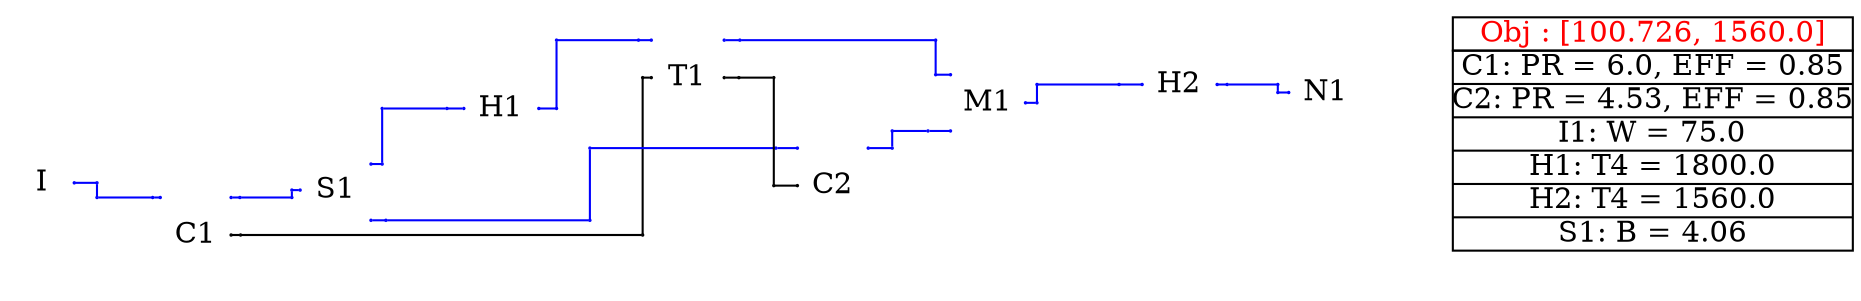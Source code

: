 graph sample33 {
	sizeNode1 [label="" color=white fixedsize=true height=0.01 pos="0,0!" shape=point width=0.01]
	sizeNode2 [label="" color=white fixedsize=true height=0.01 pos="8.958333333333334,1.8875000000000002!" shape=point width=0.01]
	configuration [label="{C1:  PR = 6.0, EFF = 0.85|C2:  PR = 4.53, EFF = 0.85|I1:  W = 75.0|H1:  T4 = 1800.0|H2:  T4 = 1560.0|S1:  B = 4.06}" color=black fixedsize=true height=1.3333333333333333 pos="10.958333333333334,0.9437500000000001!" shape=record width=2.6666666666666665]
	obj [label="Obj : [100.726, 1560.0]" color=black fixedsize=true fontcolor=red height=0.2222222222222222 pos="10.958333333333334,1.7215277777777778!" shape=box width=2.6666666666666665]
	graph [layout=neato overlap=true]
	1 [label="" color=white height=0 image="C:\Users\57725\Desktop\work\component\\I.png" pos="0.2192410383789822,0.7291304082652489!" shape=box width=0]
	"1Label" [label=I color=white fixedsize=true height=0.2222222222222222 pos="0.2192410383789822,0.7291304082652489!" shape=box style=filled width=0.2222222222222222]
	2 [label="" color=white height=0 image="C:\Users\57725\Desktop\work\component\\C.png" pos="1.2439147816412803,0.3813402328226372!" shape=box width=0]
	"2Label" [label=C1 color=white fixedsize=true height=0.2222222222222222 pos="1.2439147816412803,0.3813402328226372!" shape=box style=filled width=0.2222222222222222]
	3 [label="" color=white height=0 image="C:\Users\57725\Desktop\work\component\\S.png" pos="2.1764263092501857,0.680806304748881!" shape=box width=0]
	"3Label" [label=S1 color=white fixedsize=true height=0.2222222222222222 pos="2.1764263092501857,0.680806304748881!" shape=box style=filled width=0.2222222222222222]
	4 [label="" color=white height=0 image="C:\Users\57725\Desktop\work\component\\T.png" pos="4.524455614786628,1.4304332097560613!" shape=box width=0]
	"4Label" [label=T1 color=white fixedsize=true height=0.2222222222222222 pos="4.524455614786628,1.4304332097560613!" shape=box style=filled width=0.2222222222222222]
	5 [label="" color=white height=0 image="C:\Users\57725\Desktop\work\component\\H.png" pos="3.2815189738962665,1.2248763078293738!" shape=box width=0]
	"5Label" [label=H1 color=white fixedsize=true height=0.2222222222222222 pos="3.2815189738962665,1.2248763078293738!" shape=box style=filled width=0.2222222222222222]
	6 [label="" color=white height=0 image="C:\Users\57725\Desktop\work\component\\C.png" pos="5.491477665134472,0.7105827385424823!" shape=box width=0]
	"6Label" [label=C2 color=white fixedsize=true height=0.2222222222222222 pos="5.491477665134472,0.7105827385424823!" shape=box style=filled width=0.2222222222222222]
	7 [label="" color=white height=0 image="C:\Users\57725\Desktop\work\component\\M.png" pos="6.5261064376698075,1.2625940669674678!" shape=box width=0]
	"7Label" [label=M1 color=white fixedsize=true height=0.2222222222222222 pos="6.5261064376698075,1.2625940669674678!" shape=box style=filled width=0.2222222222222222]
	8 [label="" color=white height=0 image="C:\Users\57725\Desktop\work\component\\H.png" pos="7.803576498993686,1.3848356078446287!" shape=box width=0]
	"8Label" [label=H2 color=white fixedsize=true height=0.2222222222222222 pos="7.803576498993686,1.3848356078446287!" shape=box style=filled width=0.2222222222222222]
	9 [label="" color=white height=0 image="C:\Users\57725\Desktop\work\component\\N.png" pos="8.780923833267467,1.3313664192286956!" shape=box width=0]
	"9Label" [label=N1 color=white fixedsize=true height=0.2222222222222222 pos="8.780923833267467,1.3313664192286956!" shape=box style=filled width=0.2222222222222222]
	"1_e" [label="" color=blue fixedsize=true height=0.01 pos="0.43451881615675997,0.7291304082652489!" shape=point width=0.01]
	"1s_e" [label="" color=blue fixedsize=true height=0.01 pos="0.5860283851435286,0.7291304082652489!" shape=point width=0.01]
	"1_e" -- "1s_e" [color=blue]
	C1_nw [label="" color=blue fixedsize=true height=0.01 pos="1.0078036705301692,0.6313402328226372!" shape=point width=0.01]
	C1t_nw [label="" color=blue fixedsize=true height=0.01 pos="0.9570798841490478,0.6313402328226372!" shape=point width=0.01]
	C1_nw -- C1t_nw [color=blue]
	blankNode352 [label="" color=blue fixedsize=true height=0.01 pos="0.5860283851435286,0.6313402328226372!" shape=point width=0.01]
	"1s_e" -- blankNode352 [color=blue]
	blankNode352 -- C1t_nw [color=blue]
	C1_ne [label="" color=blue fixedsize=true height=0.01 pos="1.4800258927523915,0.6313402328226372!" shape=point width=0.01]
	C1s_ne [label="" color=blue fixedsize=true height=0.01 pos="1.5390779518215416,0.6313402328226372!" shape=point width=0.01]
	C1_ne -- C1s_ne [color=blue]
	S1_w [label="" color=blue fixedsize=true height=0.01 pos="1.9403151981390745,0.680806304748881!" shape=point width=0.01]
	S1t_w [label="" color=blue fixedsize=true height=0.01 pos="1.8852212067151233,0.680806304748881!" shape=point width=0.01]
	S1_w -- S1t_w [color=blue]
	blankNode353 [label="" color=blue fixedsize=true height=0.01 pos="1.8852212067151233,0.6313402328226372!" shape=point width=0.01]
	C1s_ne -- blankNode353 [color=blue]
	blankNode353 -- S1t_w [color=blue]
	C1_e [label="" color=black fixedsize=true height=0.01 pos="1.4800258927523915,0.3813402328226372!" shape=point width=0.01]
	C1s_e [label="" color=black fixedsize=true height=0.01 pos="1.5433421044291942,0.3813402328226372!" shape=point width=0.01]
	C1_e -- C1s_e [color=black]
	T1_w [label="" color=black fixedsize=true height=0.01 pos="4.281400059231073,1.4304332097560613!" shape=point width=0.01]
	T1t_w [label="" color=black fixedsize=true height=0.01 pos="4.223768833416435,1.4304332097560613!" shape=point width=0.01]
	T1_w -- T1t_w [color=black]
	blankNode354 [label="" color=black fixedsize=true height=0.01 pos="4.223768833416435,0.3813402328226372!" shape=point width=0.01]
	C1s_e -- blankNode354 [color=black]
	blankNode354 -- T1t_w [color=black]
	S1_ne [label="" color=blue fixedsize=true height=0.01 pos="2.412537420361297,0.8544174158599921!" shape=point width=0.01]
	S1s_ne [label="" color=blue fixedsize=true height=0.01 pos="2.4871707754710033,0.8544174158599921!" shape=point width=0.01]
	S1_ne -- S1s_ne [color=blue]
	H1_w [label="" color=blue fixedsize=true height=0.01 pos="3.0315189738962665,1.2248763078293738!" shape=point width=0.01]
	H1t_w [label="" color=blue fixedsize=true height=0.01 pos="2.9188424963508504,1.2248763078293738!" shape=point width=0.01]
	H1_w -- H1t_w [color=blue]
	blankNode355 [label="" color=blue fixedsize=true height=0.01 pos="2.4871707754710033,1.2248763078293738!" shape=point width=0.01]
	S1s_ne -- blankNode355 [color=blue]
	blankNode355 -- H1t_w [color=blue]
	S1_se [label="" color=blue fixedsize=true height=0.01 pos="2.412537420361297,0.47941741585999215!" shape=point width=0.01]
	S1s_se [label="" color=blue fixedsize=true height=0.01 pos="2.5121126865284307,0.47941741585999215!" shape=point width=0.01]
	S1_se -- S1s_se [color=blue]
	C2_nw [label="" color=blue fixedsize=true height=0.01 pos="5.255366554023361,0.9605827385424823!" shape=point width=0.01]
	C2t_nw [label="" color=blue fixedsize=true height=0.01 pos="5.112211558184785,0.9605827385424823!" shape=point width=0.01]
	C2_nw -- C2t_nw [color=blue]
	blankNode356 [label="" color=blue fixedsize=true height=0.01 pos="3.872070472164071,0.47941741585999215!" shape=point width=0.01]
	blankNode357 [label="" color=blue fixedsize=true height=0.01 pos="3.872070472164071,0.9605827385424823!" shape=point width=0.01]
	S1s_se -- blankNode356 [color=blue]
	blankNode356 -- blankNode357 [color=blue]
	blankNode357 -- C2t_nw [color=blue]
	H1_e [label="" color=blue fixedsize=true height=0.01 pos="3.5315189738962665,1.2248763078293738!" shape=point width=0.01]
	H1s_e [label="" color=blue fixedsize=true height=0.01 pos="3.6496380762923115,1.2248763078293738!" shape=point width=0.01]
	H1_e -- H1s_e [color=blue]
	T1_nw [label="" color=blue fixedsize=true height=0.01 pos="4.281400059231073,1.6804332097560613!" shape=point width=0.01]
	T1t_nw [label="" color=blue fixedsize=true height=0.01 pos="4.196254353614453,1.6804332097560613!" shape=point width=0.01]
	T1_nw -- T1t_nw [color=blue]
	blankNode358 [label="" color=blue fixedsize=true height=0.01 pos="3.6496380762923115,1.6804332097560613!" shape=point width=0.01]
	H1s_e -- blankNode358 [color=blue]
	blankNode358 -- T1t_nw [color=blue]
	M1_e [label="" color=blue fixedsize=true height=0.01 pos="6.7761064376698075,1.2625940669674678!" shape=point width=0.01]
	M1s_e [label="" color=blue fixedsize=true height=0.01 pos="6.852566592641943,1.2625940669674678!" shape=point width=0.01]
	M1_e -- M1s_e [color=blue]
	H2_w [label="" color=blue fixedsize=true height=0.01 pos="7.553576498993686,1.3848356078446287!" shape=point width=0.01]
	H2t_w [label="" color=blue fixedsize=true height=0.01 pos="7.399648519419553,1.3848356078446287!" shape=point width=0.01]
	H2_w -- H2t_w [color=blue]
	blankNode359 [label="" color=blue fixedsize=true height=0.01 pos="6.852566592641943,1.3848356078446287!" shape=point width=0.01]
	M1s_e -- blankNode359 [color=blue]
	blankNode359 -- H2t_w [color=blue]
	H2_e [label="" color=blue fixedsize=true height=0.01 pos="8.053576498993685,1.3848356078446287!" shape=point width=0.01]
	H2s_e [label="" color=blue fixedsize=true height=0.01 pos="8.120494817830032,1.3848356078446287!" shape=point width=0.01]
	H2_e -- H2s_e [color=blue]
	N1_w [label="" color=blue fixedsize=true height=0.01 pos="8.530923833267467,1.3313664192286956!" shape=point width=0.01]
	N1t_w [label="" color=blue fixedsize=true height=0.01 pos="8.458213291117556,1.3313664192286956!" shape=point width=0.01]
	N1_w -- N1t_w [color=blue]
	blankNode360 [label="" color=blue fixedsize=true height=0.01 pos="8.458213291117556,1.3848356078446287!" shape=point width=0.01]
	H2s_e -- blankNode360 [color=blue]
	blankNode360 -- N1t_w [color=blue]
	T1_ne [label="" color=blue fixedsize=true height=0.01 pos="4.767511170342185,1.6804332097560613!" shape=point width=0.01]
	T1s_ne [label="" color=blue fixedsize=true height=0.01 pos="4.87182023356295,1.6804332097560613!" shape=point width=0.01]
	T1_ne -- T1s_ne [color=blue]
	M1_nw [label="" color=blue fixedsize=true height=0.01 pos="6.2761064376698075,1.4500940669674678!" shape=point width=0.01]
	M1t_nw [label="" color=blue fixedsize=true height=0.01 pos="6.177087809691594,1.4500940669674678!" shape=point width=0.01]
	M1_nw -- M1t_nw [color=blue]
	blankNode361 [label="" color=blue fixedsize=true height=0.01 pos="6.177087809691594,1.6804332097560613!" shape=point width=0.01]
	T1s_ne -- blankNode361 [color=blue]
	blankNode361 -- M1t_nw [color=blue]
	T1_e [label="" color=black fixedsize=true height=0.01 pos="4.767511170342185,1.4304332097560613!" shape=point width=0.01]
	T1s_e [label="" color=black fixedsize=true height=0.01 pos="4.865220601999651,1.4304332097560613!" shape=point width=0.01]
	T1_e -- T1s_e [color=black]
	C2_w [label="" color=black fixedsize=true height=0.01 pos="5.255366554023361,0.7105827385424823!" shape=point width=0.01]
	C2t_w [label="" color=black fixedsize=true height=0.01 pos="5.0981340168415015,0.7105827385424823!" shape=point width=0.01]
	C2_w -- C2t_w [color=black]
	blankNode362 [label="" color=black fixedsize=true height=0.01 pos="5.0981340168415015,1.4304332097560613!" shape=point width=0.01]
	T1s_e -- blankNode362 [color=black]
	blankNode362 -- C2t_w [color=black]
	C2_ne [label="" color=blue fixedsize=true height=0.01 pos="5.727588776245583,0.9605827385424823!" shape=point width=0.01]
	C2s_ne [label="" color=blue fixedsize=true height=0.01 pos="5.887434833887784,0.9605827385424823!" shape=point width=0.01]
	C2_ne -- C2s_ne [color=blue]
	M1_sw [label="" color=blue fixedsize=true height=0.01 pos="6.2761064376698075,1.0750940669674678!" shape=point width=0.01]
	M1t_sw [label="" color=blue fixedsize=true height=0.01 pos="6.126110711174985,1.0750940669674678!" shape=point width=0.01]
	M1_sw -- M1t_sw [color=blue]
	blankNode363 [label="" color=blue fixedsize=true height=0.01 pos="5.887434833887784,1.0750940669674678!" shape=point width=0.01]
	C2s_ne -- blankNode363 [color=blue]
	blankNode363 -- M1t_sw [color=blue]
}
